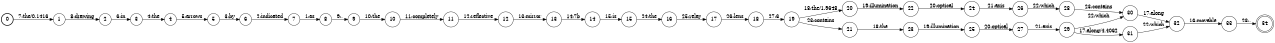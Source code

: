digraph FST {
rankdir = LR;
size = "8.5,11";
label = "";
center = 1;
orientation = Portrait;
ranksep = "0.4";
nodesep = "0.25";
0 [label = "0", shape = circle, style = bold, fontsize = 14]
	0 -> 1 [label = "7:the/0.1416", fontsize = 14];
1 [label = "1", shape = circle, style = solid, fontsize = 14]
	1 -> 2 [label = "8:drawing", fontsize = 14];
2 [label = "2", shape = circle, style = solid, fontsize = 14]
	2 -> 3 [label = "6:in", fontsize = 14];
3 [label = "3", shape = circle, style = solid, fontsize = 14]
	3 -> 4 [label = "4:the", fontsize = 14];
4 [label = "4", shape = circle, style = solid, fontsize = 14]
	4 -> 5 [label = "5:arrows", fontsize = 14];
5 [label = "5", shape = circle, style = solid, fontsize = 14]
	5 -> 6 [label = "3:by", fontsize = 14];
6 [label = "6", shape = circle, style = solid, fontsize = 14]
	6 -> 7 [label = "2:indicated", fontsize = 14];
7 [label = "7", shape = circle, style = solid, fontsize = 14]
	7 -> 8 [label = "1:as", fontsize = 14];
8 [label = "8", shape = circle, style = solid, fontsize = 14]
	8 -> 9 [label = "9:,", fontsize = 14];
9 [label = "9", shape = circle, style = solid, fontsize = 14]
	9 -> 10 [label = "10:the", fontsize = 14];
10 [label = "10", shape = circle, style = solid, fontsize = 14]
	10 -> 11 [label = "11:completely", fontsize = 14];
11 [label = "11", shape = circle, style = solid, fontsize = 14]
	11 -> 12 [label = "12:reflective", fontsize = 14];
12 [label = "12", shape = circle, style = solid, fontsize = 14]
	12 -> 13 [label = "13:mirror", fontsize = 14];
13 [label = "13", shape = circle, style = solid, fontsize = 14]
	13 -> 14 [label = "14:7b", fontsize = 14];
14 [label = "14", shape = circle, style = solid, fontsize = 14]
	14 -> 15 [label = "15:is", fontsize = 14];
15 [label = "15", shape = circle, style = solid, fontsize = 14]
	15 -> 16 [label = "24:the", fontsize = 14];
16 [label = "16", shape = circle, style = solid, fontsize = 14]
	16 -> 17 [label = "25:relay", fontsize = 14];
17 [label = "17", shape = circle, style = solid, fontsize = 14]
	17 -> 18 [label = "26:lens", fontsize = 14];
18 [label = "18", shape = circle, style = solid, fontsize = 14]
	18 -> 19 [label = "27:6", fontsize = 14];
19 [label = "19", shape = circle, style = solid, fontsize = 14]
	19 -> 20 [label = "18:the/1.9648", fontsize = 14];
	19 -> 21 [label = "23:contains", fontsize = 14];
20 [label = "20", shape = circle, style = solid, fontsize = 14]
	20 -> 22 [label = "19:illumination", fontsize = 14];
21 [label = "21", shape = circle, style = solid, fontsize = 14]
	21 -> 23 [label = "18:the", fontsize = 14];
22 [label = "22", shape = circle, style = solid, fontsize = 14]
	22 -> 24 [label = "20:optical", fontsize = 14];
23 [label = "23", shape = circle, style = solid, fontsize = 14]
	23 -> 25 [label = "19:illumination", fontsize = 14];
24 [label = "24", shape = circle, style = solid, fontsize = 14]
	24 -> 26 [label = "21:axis", fontsize = 14];
25 [label = "25", shape = circle, style = solid, fontsize = 14]
	25 -> 27 [label = "20:optical", fontsize = 14];
26 [label = "26", shape = circle, style = solid, fontsize = 14]
	26 -> 28 [label = "22:which", fontsize = 14];
27 [label = "27", shape = circle, style = solid, fontsize = 14]
	27 -> 29 [label = "21:axis", fontsize = 14];
28 [label = "28", shape = circle, style = solid, fontsize = 14]
	28 -> 30 [label = "23:contains", fontsize = 14];
29 [label = "29", shape = circle, style = solid, fontsize = 14]
	29 -> 31 [label = "17:along/4.4062", fontsize = 14];
	29 -> 30 [label = "22:which", fontsize = 14];
30 [label = "30", shape = circle, style = solid, fontsize = 14]
	30 -> 32 [label = "17:along", fontsize = 14];
31 [label = "31", shape = circle, style = solid, fontsize = 14]
	31 -> 32 [label = "22:which", fontsize = 14];
32 [label = "32", shape = circle, style = solid, fontsize = 14]
	32 -> 33 [label = "16:movable", fontsize = 14];
33 [label = "33", shape = circle, style = solid, fontsize = 14]
	33 -> 34 [label = "28:.", fontsize = 14];
34 [label = "34", shape = doublecircle, style = solid, fontsize = 14]
}
